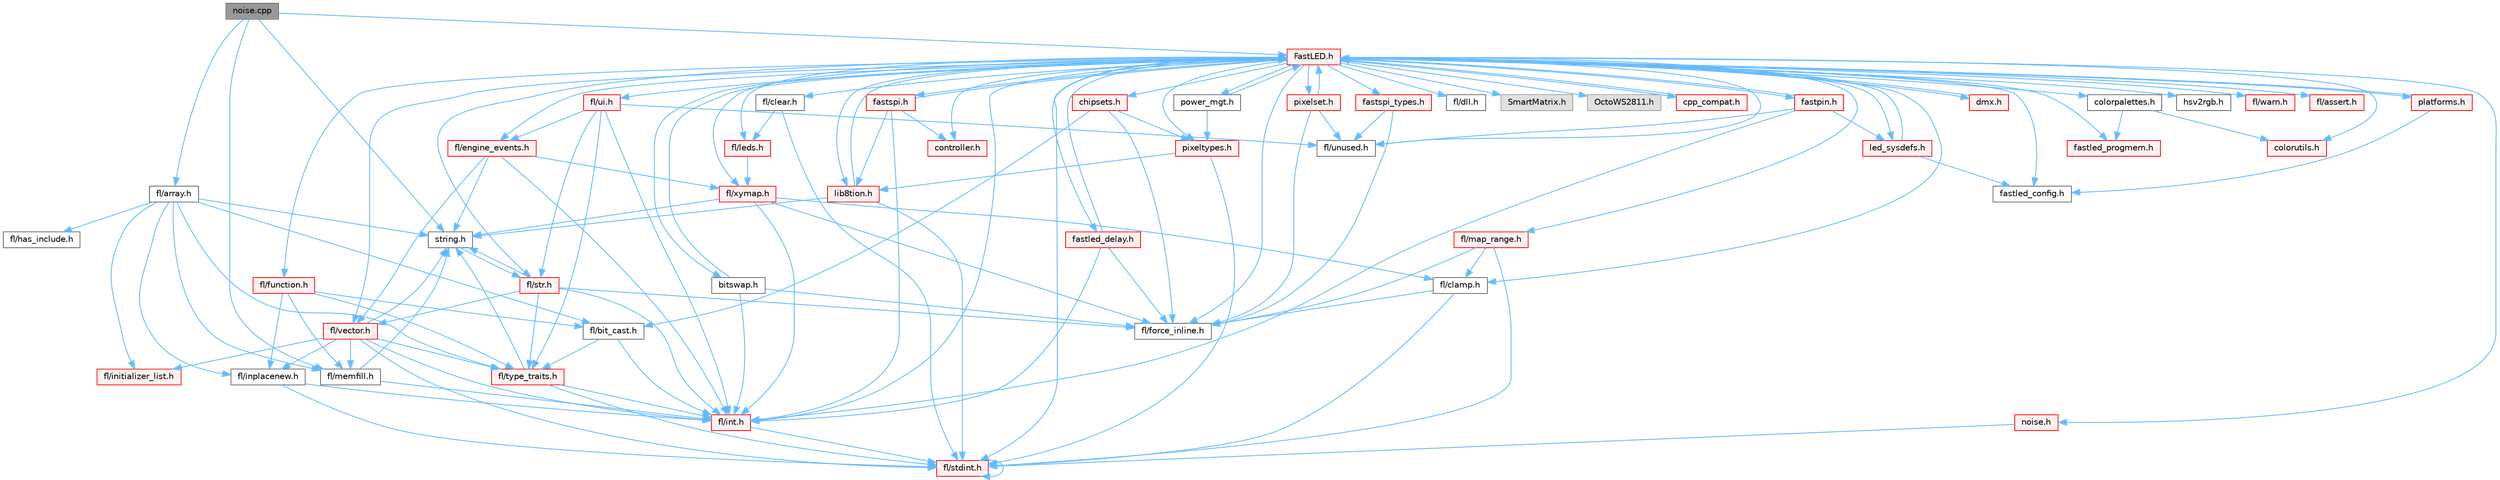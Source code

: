 digraph "noise.cpp"
{
 // INTERACTIVE_SVG=YES
 // LATEX_PDF_SIZE
  bgcolor="transparent";
  edge [fontname=Helvetica,fontsize=10,labelfontname=Helvetica,labelfontsize=10];
  node [fontname=Helvetica,fontsize=10,shape=box,height=0.2,width=0.4];
  Node1 [id="Node000001",label="noise.cpp",height=0.2,width=0.4,color="gray40", fillcolor="grey60", style="filled", fontcolor="black",tooltip="Functions to generate and fill arrays with noise."];
  Node1 -> Node2 [id="edge1_Node000001_Node000002",color="steelblue1",style="solid",tooltip=" "];
  Node2 [id="Node000002",label="string.h",height=0.2,width=0.4,color="grey40", fillcolor="white", style="filled",URL="$da/d66/string_8h.html",tooltip=" "];
  Node2 -> Node3 [id="edge2_Node000002_Node000003",color="steelblue1",style="solid",tooltip=" "];
  Node3 [id="Node000003",label="fl/str.h",height=0.2,width=0.4,color="red", fillcolor="#FFF0F0", style="filled",URL="$d1/d93/str_8h.html",tooltip=" "];
  Node3 -> Node4 [id="edge3_Node000003_Node000004",color="steelblue1",style="solid",tooltip=" "];
  Node4 [id="Node000004",label="fl/int.h",height=0.2,width=0.4,color="red", fillcolor="#FFF0F0", style="filled",URL="$d3/d7e/int_8h.html",tooltip=" "];
  Node4 -> Node5 [id="edge4_Node000004_Node000005",color="steelblue1",style="solid",tooltip=" "];
  Node5 [id="Node000005",label="fl/stdint.h",height=0.2,width=0.4,color="red", fillcolor="#FFF0F0", style="filled",URL="$df/dd8/stdint_8h.html",tooltip=" "];
  Node5 -> Node5 [id="edge5_Node000005_Node000005",color="steelblue1",style="solid",tooltip=" "];
  Node3 -> Node2 [id="edge6_Node000003_Node000002",color="steelblue1",style="solid",tooltip=" "];
  Node3 -> Node16 [id="edge7_Node000003_Node000016",color="steelblue1",style="solid",tooltip=" "];
  Node16 [id="Node000016",label="fl/type_traits.h",height=0.2,width=0.4,color="red", fillcolor="#FFF0F0", style="filled",URL="$df/d63/type__traits_8h.html",tooltip=" "];
  Node16 -> Node2 [id="edge8_Node000016_Node000002",color="steelblue1",style="solid",tooltip=" "];
  Node16 -> Node5 [id="edge9_Node000016_Node000005",color="steelblue1",style="solid",tooltip=" "];
  Node16 -> Node4 [id="edge10_Node000016_Node000004",color="steelblue1",style="solid",tooltip=" "];
  Node3 -> Node46 [id="edge11_Node000003_Node000046",color="steelblue1",style="solid",tooltip=" "];
  Node46 [id="Node000046",label="fl/vector.h",height=0.2,width=0.4,color="red", fillcolor="#FFF0F0", style="filled",URL="$d6/d68/vector_8h.html",tooltip=" "];
  Node46 -> Node5 [id="edge12_Node000046_Node000005",color="steelblue1",style="solid",tooltip=" "];
  Node46 -> Node4 [id="edge13_Node000046_Node000004",color="steelblue1",style="solid",tooltip=" "];
  Node46 -> Node2 [id="edge14_Node000046_Node000002",color="steelblue1",style="solid",tooltip=" "];
  Node46 -> Node25 [id="edge15_Node000046_Node000025",color="steelblue1",style="solid",tooltip=" "];
  Node25 [id="Node000025",label="fl/initializer_list.h",height=0.2,width=0.4,color="red", fillcolor="#FFF0F0", style="filled",URL="$d6/d23/initializer__list_8h.html",tooltip=" "];
  Node46 -> Node31 [id="edge16_Node000046_Node000031",color="steelblue1",style="solid",tooltip=" "];
  Node31 [id="Node000031",label="fl/memfill.h",height=0.2,width=0.4,color="grey40", fillcolor="white", style="filled",URL="$d0/dda/memfill_8h.html",tooltip=" "];
  Node31 -> Node2 [id="edge17_Node000031_Node000002",color="steelblue1",style="solid",tooltip=" "];
  Node31 -> Node4 [id="edge18_Node000031_Node000004",color="steelblue1",style="solid",tooltip=" "];
  Node46 -> Node16 [id="edge19_Node000046_Node000016",color="steelblue1",style="solid",tooltip=" "];
  Node46 -> Node30 [id="edge20_Node000046_Node000030",color="steelblue1",style="solid",tooltip=" "];
  Node30 [id="Node000030",label="fl/inplacenew.h",height=0.2,width=0.4,color="grey40", fillcolor="white", style="filled",URL="$db/d36/inplacenew_8h.html",tooltip=" "];
  Node30 -> Node5 [id="edge21_Node000030_Node000005",color="steelblue1",style="solid",tooltip=" "];
  Node30 -> Node4 [id="edge22_Node000030_Node000004",color="steelblue1",style="solid",tooltip=" "];
  Node3 -> Node12 [id="edge23_Node000003_Node000012",color="steelblue1",style="solid",tooltip=" "];
  Node12 [id="Node000012",label="fl/force_inline.h",height=0.2,width=0.4,color="grey40", fillcolor="white", style="filled",URL="$d4/d64/force__inline_8h.html",tooltip=" "];
  Node1 -> Node51 [id="edge24_Node000001_Node000051",color="steelblue1",style="solid",tooltip=" "];
  Node51 [id="Node000051",label="fl/array.h",height=0.2,width=0.4,color="grey40", fillcolor="white", style="filled",URL="$db/d63/array_8h.html",tooltip=" "];
  Node51 -> Node2 [id="edge25_Node000051_Node000002",color="steelblue1",style="solid",tooltip=" "];
  Node51 -> Node30 [id="edge26_Node000051_Node000030",color="steelblue1",style="solid",tooltip=" "];
  Node51 -> Node31 [id="edge27_Node000051_Node000031",color="steelblue1",style="solid",tooltip=" "];
  Node51 -> Node16 [id="edge28_Node000051_Node000016",color="steelblue1",style="solid",tooltip=" "];
  Node51 -> Node33 [id="edge29_Node000051_Node000033",color="steelblue1",style="solid",tooltip=" "];
  Node33 [id="Node000033",label="fl/bit_cast.h",height=0.2,width=0.4,color="grey40", fillcolor="white", style="filled",URL="$df/d72/bit__cast_8h.html",tooltip=" "];
  Node33 -> Node16 [id="edge30_Node000033_Node000016",color="steelblue1",style="solid",tooltip=" "];
  Node33 -> Node4 [id="edge31_Node000033_Node000004",color="steelblue1",style="solid",tooltip=" "];
  Node51 -> Node25 [id="edge32_Node000051_Node000025",color="steelblue1",style="solid",tooltip=" "];
  Node51 -> Node10 [id="edge33_Node000051_Node000010",color="steelblue1",style="solid",tooltip=" "];
  Node10 [id="Node000010",label="fl/has_include.h",height=0.2,width=0.4,color="grey40", fillcolor="white", style="filled",URL="$da/d99/has__include_8h.html",tooltip=" "];
  Node1 -> Node52 [id="edge34_Node000001_Node000052",color="steelblue1",style="solid",tooltip=" "];
  Node52 [id="Node000052",label="FastLED.h",height=0.2,width=0.4,color="red", fillcolor="#FFF0F0", style="filled",URL="$db/d97/_fast_l_e_d_8h.html",tooltip="central include file for FastLED, defines the CFastLED class/object"];
  Node52 -> Node5 [id="edge35_Node000052_Node000005",color="steelblue1",style="solid",tooltip=" "];
  Node52 -> Node53 [id="edge36_Node000052_Node000053",color="steelblue1",style="solid",tooltip=" "];
  Node53 [id="Node000053",label="fl/dll.h",height=0.2,width=0.4,color="grey40", fillcolor="white", style="filled",URL="$d3/d4b/dll_8h.html",tooltip="FastLED dynamic library interface - lightweight header for external callers."];
  Node52 -> Node54 [id="edge37_Node000052_Node000054",color="steelblue1",style="solid",tooltip=" "];
  Node54 [id="Node000054",label="SmartMatrix.h",height=0.2,width=0.4,color="grey60", fillcolor="#E0E0E0", style="filled",tooltip=" "];
  Node52 -> Node55 [id="edge38_Node000052_Node000055",color="steelblue1",style="solid",tooltip=" "];
  Node55 [id="Node000055",label="OctoWS2811.h",height=0.2,width=0.4,color="grey60", fillcolor="#E0E0E0", style="filled",tooltip=" "];
  Node52 -> Node12 [id="edge39_Node000052_Node000012",color="steelblue1",style="solid",tooltip=" "];
  Node52 -> Node56 [id="edge40_Node000052_Node000056",color="steelblue1",style="solid",tooltip=" "];
  Node56 [id="Node000056",label="cpp_compat.h",height=0.2,width=0.4,color="red", fillcolor="#FFF0F0", style="filled",URL="$d9/d13/cpp__compat_8h.html",tooltip="Compatibility functions based on C++ version."];
  Node56 -> Node52 [id="edge41_Node000056_Node000052",color="steelblue1",style="solid",tooltip=" "];
  Node52 -> Node58 [id="edge42_Node000052_Node000058",color="steelblue1",style="solid",tooltip=" "];
  Node58 [id="Node000058",label="fastled_config.h",height=0.2,width=0.4,color="grey40", fillcolor="white", style="filled",URL="$d5/d11/fastled__config_8h.html",tooltip="Contains definitions that can be used to configure FastLED at compile time."];
  Node52 -> Node59 [id="edge43_Node000052_Node000059",color="steelblue1",style="solid",tooltip=" "];
  Node59 [id="Node000059",label="led_sysdefs.h",height=0.2,width=0.4,color="red", fillcolor="#FFF0F0", style="filled",URL="$d9/d3e/led__sysdefs_8h.html",tooltip="Determines which platform system definitions to include."];
  Node59 -> Node52 [id="edge44_Node000059_Node000052",color="steelblue1",style="solid",tooltip=" "];
  Node59 -> Node58 [id="edge45_Node000059_Node000058",color="steelblue1",style="solid",tooltip=" "];
  Node52 -> Node61 [id="edge46_Node000052_Node000061",color="steelblue1",style="solid",tooltip=" "];
  Node61 [id="Node000061",label="fastled_delay.h",height=0.2,width=0.4,color="red", fillcolor="#FFF0F0", style="filled",URL="$d0/da8/fastled__delay_8h.html",tooltip="Utility functions and classes for managing delay cycles."];
  Node61 -> Node52 [id="edge47_Node000061_Node000052",color="steelblue1",style="solid",tooltip=" "];
  Node61 -> Node12 [id="edge48_Node000061_Node000012",color="steelblue1",style="solid",tooltip=" "];
  Node61 -> Node4 [id="edge49_Node000061_Node000004",color="steelblue1",style="solid",tooltip=" "];
  Node52 -> Node63 [id="edge50_Node000052_Node000063",color="steelblue1",style="solid",tooltip=" "];
  Node63 [id="Node000063",label="bitswap.h",height=0.2,width=0.4,color="grey40", fillcolor="white", style="filled",URL="$de/ded/bitswap_8h.html",tooltip="Functions for doing a rotation of bits/bytes used by parallel output."];
  Node63 -> Node52 [id="edge51_Node000063_Node000052",color="steelblue1",style="solid",tooltip=" "];
  Node63 -> Node12 [id="edge52_Node000063_Node000012",color="steelblue1",style="solid",tooltip=" "];
  Node63 -> Node4 [id="edge53_Node000063_Node000004",color="steelblue1",style="solid",tooltip=" "];
  Node52 -> Node64 [id="edge54_Node000052_Node000064",color="steelblue1",style="solid",tooltip=" "];
  Node64 [id="Node000064",label="controller.h",height=0.2,width=0.4,color="red", fillcolor="#FFF0F0", style="filled",URL="$d2/dd9/controller_8h.html",tooltip="deprecated: base definitions used by led controllers for writing out led data"];
  Node52 -> Node120 [id="edge55_Node000052_Node000120",color="steelblue1",style="solid",tooltip=" "];
  Node120 [id="Node000120",label="fastpin.h",height=0.2,width=0.4,color="red", fillcolor="#FFF0F0", style="filled",URL="$db/d65/fastpin_8h.html",tooltip="Class base definitions for defining fast pin access."];
  Node120 -> Node52 [id="edge56_Node000120_Node000052",color="steelblue1",style="solid",tooltip=" "];
  Node120 -> Node59 [id="edge57_Node000120_Node000059",color="steelblue1",style="solid",tooltip=" "];
  Node120 -> Node32 [id="edge58_Node000120_Node000032",color="steelblue1",style="solid",tooltip=" "];
  Node32 [id="Node000032",label="fl/unused.h",height=0.2,width=0.4,color="grey40", fillcolor="white", style="filled",URL="$d8/d4b/unused_8h.html",tooltip=" "];
  Node120 -> Node4 [id="edge59_Node000120_Node000004",color="steelblue1",style="solid",tooltip=" "];
  Node52 -> Node121 [id="edge60_Node000052_Node000121",color="steelblue1",style="solid",tooltip=" "];
  Node121 [id="Node000121",label="fastspi_types.h",height=0.2,width=0.4,color="red", fillcolor="#FFF0F0", style="filled",URL="$d2/ddb/fastspi__types_8h.html",tooltip="Data types and constants used by SPI interfaces."];
  Node121 -> Node12 [id="edge61_Node000121_Node000012",color="steelblue1",style="solid",tooltip=" "];
  Node121 -> Node32 [id="edge62_Node000121_Node000032",color="steelblue1",style="solid",tooltip=" "];
  Node52 -> Node122 [id="edge63_Node000052_Node000122",color="steelblue1",style="solid",tooltip=" "];
  Node122 [id="Node000122",label="dmx.h",height=0.2,width=0.4,color="red", fillcolor="#FFF0F0", style="filled",URL="$d3/de1/dmx_8h.html",tooltip="Defines the DMX512-based LED controllers."];
  Node122 -> Node52 [id="edge64_Node000122_Node000052",color="steelblue1",style="solid",tooltip=" "];
  Node52 -> Node125 [id="edge65_Node000052_Node000125",color="steelblue1",style="solid",tooltip=" "];
  Node125 [id="Node000125",label="platforms.h",height=0.2,width=0.4,color="red", fillcolor="#FFF0F0", style="filled",URL="$da/dc9/platforms_8h.html",tooltip="Determines which platforms headers to include."];
  Node125 -> Node52 [id="edge66_Node000125_Node000052",color="steelblue1",style="solid",tooltip=" "];
  Node125 -> Node58 [id="edge67_Node000125_Node000058",color="steelblue1",style="solid",tooltip=" "];
  Node52 -> Node74 [id="edge68_Node000052_Node000074",color="steelblue1",style="solid",tooltip=" "];
  Node74 [id="Node000074",label="fastled_progmem.h",height=0.2,width=0.4,color="red", fillcolor="#FFF0F0", style="filled",URL="$df/dab/fastled__progmem_8h.html",tooltip="Wrapper definitions to allow seamless use of PROGMEM in environments that have it."];
  Node52 -> Node67 [id="edge69_Node000052_Node000067",color="steelblue1",style="solid",tooltip=" "];
  Node67 [id="Node000067",label="lib8tion.h",height=0.2,width=0.4,color="red", fillcolor="#FFF0F0", style="filled",URL="$df/da5/lib8tion_8h.html",tooltip="Fast, efficient 8-bit math functions specifically designed for high-performance LED programming."];
  Node67 -> Node52 [id="edge70_Node000067_Node000052",color="steelblue1",style="solid",tooltip=" "];
  Node67 -> Node5 [id="edge71_Node000067_Node000005",color="steelblue1",style="solid",tooltip=" "];
  Node67 -> Node2 [id="edge72_Node000067_Node000002",color="steelblue1",style="solid",tooltip=" "];
  Node52 -> Node66 [id="edge73_Node000052_Node000066",color="steelblue1",style="solid",tooltip=" "];
  Node66 [id="Node000066",label="pixeltypes.h",height=0.2,width=0.4,color="red", fillcolor="#FFF0F0", style="filled",URL="$d2/dba/pixeltypes_8h.html",tooltip="Includes defintions for RGB and HSV pixels."];
  Node66 -> Node5 [id="edge74_Node000066_Node000005",color="steelblue1",style="solid",tooltip=" "];
  Node66 -> Node67 [id="edge75_Node000066_Node000067",color="steelblue1",style="solid",tooltip=" "];
  Node52 -> Node81 [id="edge76_Node000052_Node000081",color="steelblue1",style="solid",tooltip=" "];
  Node81 [id="Node000081",label="hsv2rgb.h",height=0.2,width=0.4,color="grey40", fillcolor="white", style="filled",URL="$de/d9a/hsv2rgb_8h.html",tooltip="Functions to convert from the HSV colorspace to the RGB colorspace."];
  Node52 -> Node127 [id="edge77_Node000052_Node000127",color="steelblue1",style="solid",tooltip=" "];
  Node127 [id="Node000127",label="colorutils.h",height=0.2,width=0.4,color="red", fillcolor="#FFF0F0", style="filled",URL="$d1/dfb/colorutils_8h.html",tooltip=" "];
  Node52 -> Node132 [id="edge78_Node000052_Node000132",color="steelblue1",style="solid",tooltip=" "];
  Node132 [id="Node000132",label="pixelset.h",height=0.2,width=0.4,color="red", fillcolor="#FFF0F0", style="filled",URL="$d4/d46/pixelset_8h.html",tooltip="Declares classes for managing logical groups of LEDs."];
  Node132 -> Node12 [id="edge79_Node000132_Node000012",color="steelblue1",style="solid",tooltip=" "];
  Node132 -> Node32 [id="edge80_Node000132_Node000032",color="steelblue1",style="solid",tooltip=" "];
  Node132 -> Node52 [id="edge81_Node000132_Node000052",color="steelblue1",style="solid",tooltip=" "];
  Node52 -> Node133 [id="edge82_Node000052_Node000133",color="steelblue1",style="solid",tooltip=" "];
  Node133 [id="Node000133",label="colorpalettes.h",height=0.2,width=0.4,color="grey40", fillcolor="white", style="filled",URL="$dc/dcc/colorpalettes_8h.html",tooltip="Declarations for the predefined color palettes supplied by FastLED."];
  Node133 -> Node127 [id="edge83_Node000133_Node000127",color="steelblue1",style="solid",tooltip=" "];
  Node133 -> Node74 [id="edge84_Node000133_Node000074",color="steelblue1",style="solid",tooltip=" "];
  Node52 -> Node134 [id="edge85_Node000052_Node000134",color="steelblue1",style="solid",tooltip=" "];
  Node134 [id="Node000134",label="noise.h",height=0.2,width=0.4,color="red", fillcolor="#FFF0F0", style="filled",URL="$d1/d31/noise_8h.html",tooltip="Functions to generate and fill arrays with noise."];
  Node134 -> Node5 [id="edge86_Node000134_Node000005",color="steelblue1",style="solid",tooltip=" "];
  Node52 -> Node135 [id="edge87_Node000052_Node000135",color="steelblue1",style="solid",tooltip=" "];
  Node135 [id="Node000135",label="power_mgt.h",height=0.2,width=0.4,color="grey40", fillcolor="white", style="filled",URL="$dc/d5b/power__mgt_8h.html",tooltip="Functions to limit the power used by FastLED."];
  Node135 -> Node52 [id="edge88_Node000135_Node000052",color="steelblue1",style="solid",tooltip=" "];
  Node135 -> Node66 [id="edge89_Node000135_Node000066",color="steelblue1",style="solid",tooltip=" "];
  Node52 -> Node136 [id="edge90_Node000052_Node000136",color="steelblue1",style="solid",tooltip=" "];
  Node136 [id="Node000136",label="fastspi.h",height=0.2,width=0.4,color="red", fillcolor="#FFF0F0", style="filled",URL="$d6/ddc/fastspi_8h.html",tooltip="Serial peripheral interface (SPI) definitions per platform."];
  Node136 -> Node52 [id="edge91_Node000136_Node000052",color="steelblue1",style="solid",tooltip=" "];
  Node136 -> Node64 [id="edge92_Node000136_Node000064",color="steelblue1",style="solid",tooltip=" "];
  Node136 -> Node67 [id="edge93_Node000136_Node000067",color="steelblue1",style="solid",tooltip=" "];
  Node136 -> Node4 [id="edge94_Node000136_Node000004",color="steelblue1",style="solid",tooltip=" "];
  Node52 -> Node138 [id="edge95_Node000052_Node000138",color="steelblue1",style="solid",tooltip=" "];
  Node138 [id="Node000138",label="chipsets.h",height=0.2,width=0.4,color="red", fillcolor="#FFF0F0", style="filled",URL="$db/d66/chipsets_8h.html",tooltip="Contains the bulk of the definitions for the various LED chipsets supported."];
  Node138 -> Node66 [id="edge96_Node000138_Node000066",color="steelblue1",style="solid",tooltip=" "];
  Node138 -> Node12 [id="edge97_Node000138_Node000012",color="steelblue1",style="solid",tooltip=" "];
  Node138 -> Node33 [id="edge98_Node000138_Node000033",color="steelblue1",style="solid",tooltip=" "];
  Node52 -> Node96 [id="edge99_Node000052_Node000096",color="steelblue1",style="solid",tooltip=" "];
  Node96 [id="Node000096",label="fl/engine_events.h",height=0.2,width=0.4,color="red", fillcolor="#FFF0F0", style="filled",URL="$db/dc0/engine__events_8h.html",tooltip=" "];
  Node96 -> Node46 [id="edge100_Node000096_Node000046",color="steelblue1",style="solid",tooltip=" "];
  Node96 -> Node117 [id="edge101_Node000096_Node000117",color="steelblue1",style="solid",tooltip=" "];
  Node117 [id="Node000117",label="fl/xymap.h",height=0.2,width=0.4,color="red", fillcolor="#FFF0F0", style="filled",URL="$da/d61/xymap_8h.html",tooltip=" "];
  Node117 -> Node4 [id="edge102_Node000117_Node000004",color="steelblue1",style="solid",tooltip=" "];
  Node117 -> Node12 [id="edge103_Node000117_Node000012",color="steelblue1",style="solid",tooltip=" "];
  Node117 -> Node2 [id="edge104_Node000117_Node000002",color="steelblue1",style="solid",tooltip=" "];
  Node117 -> Node11 [id="edge105_Node000117_Node000011",color="steelblue1",style="solid",tooltip=" "];
  Node11 [id="Node000011",label="fl/clamp.h",height=0.2,width=0.4,color="grey40", fillcolor="white", style="filled",URL="$d6/dd3/clamp_8h.html",tooltip=" "];
  Node11 -> Node5 [id="edge106_Node000011_Node000005",color="steelblue1",style="solid",tooltip=" "];
  Node11 -> Node12 [id="edge107_Node000011_Node000012",color="steelblue1",style="solid",tooltip=" "];
  Node96 -> Node2 [id="edge108_Node000096_Node000002",color="steelblue1",style="solid",tooltip=" "];
  Node96 -> Node4 [id="edge109_Node000096_Node000004",color="steelblue1",style="solid",tooltip=" "];
  Node52 -> Node140 [id="edge110_Node000052_Node000140",color="steelblue1",style="solid",tooltip=" "];
  Node140 [id="Node000140",label="fl/leds.h",height=0.2,width=0.4,color="red", fillcolor="#FFF0F0", style="filled",URL="$da/d78/leds_8h.html",tooltip=" "];
  Node140 -> Node117 [id="edge111_Node000140_Node000117",color="steelblue1",style="solid",tooltip=" "];
  Node52 -> Node4 [id="edge112_Node000052_Node000004",color="steelblue1",style="solid",tooltip=" "];
  Node52 -> Node3 [id="edge113_Node000052_Node000003",color="steelblue1",style="solid",tooltip=" "];
  Node52 -> Node117 [id="edge114_Node000052_Node000117",color="steelblue1",style="solid",tooltip=" "];
  Node52 -> Node11 [id="edge115_Node000052_Node000011",color="steelblue1",style="solid",tooltip=" "];
  Node52 -> Node13 [id="edge116_Node000052_Node000013",color="steelblue1",style="solid",tooltip=" "];
  Node13 [id="Node000013",label="fl/map_range.h",height=0.2,width=0.4,color="red", fillcolor="#FFF0F0", style="filled",URL="$d1/d47/map__range_8h.html",tooltip=" "];
  Node13 -> Node5 [id="edge117_Node000013_Node000005",color="steelblue1",style="solid",tooltip=" "];
  Node13 -> Node11 [id="edge118_Node000013_Node000011",color="steelblue1",style="solid",tooltip=" "];
  Node13 -> Node12 [id="edge119_Node000013_Node000012",color="steelblue1",style="solid",tooltip=" "];
  Node52 -> Node110 [id="edge120_Node000052_Node000110",color="steelblue1",style="solid",tooltip=" "];
  Node110 [id="Node000110",label="fl/warn.h",height=0.2,width=0.4,color="red", fillcolor="#FFF0F0", style="filled",URL="$de/d77/warn_8h.html",tooltip=" "];
  Node52 -> Node100 [id="edge121_Node000052_Node000100",color="steelblue1",style="solid",tooltip=" "];
  Node100 [id="Node000100",label="fl/assert.h",height=0.2,width=0.4,color="red", fillcolor="#FFF0F0", style="filled",URL="$dc/da7/assert_8h.html",tooltip=" "];
  Node52 -> Node32 [id="edge122_Node000052_Node000032",color="steelblue1",style="solid",tooltip=" "];
  Node52 -> Node46 [id="edge123_Node000052_Node000046",color="steelblue1",style="solid",tooltip=" "];
  Node52 -> Node115 [id="edge124_Node000052_Node000115",color="steelblue1",style="solid",tooltip=" "];
  Node115 [id="Node000115",label="fl/function.h",height=0.2,width=0.4,color="red", fillcolor="#FFF0F0", style="filled",URL="$dd/d67/function_8h.html",tooltip=" "];
  Node115 -> Node16 [id="edge125_Node000115_Node000016",color="steelblue1",style="solid",tooltip=" "];
  Node115 -> Node31 [id="edge126_Node000115_Node000031",color="steelblue1",style="solid",tooltip=" "];
  Node115 -> Node30 [id="edge127_Node000115_Node000030",color="steelblue1",style="solid",tooltip=" "];
  Node115 -> Node33 [id="edge128_Node000115_Node000033",color="steelblue1",style="solid",tooltip=" "];
  Node52 -> Node141 [id="edge129_Node000052_Node000141",color="steelblue1",style="solid",tooltip=" "];
  Node141 [id="Node000141",label="fl/clear.h",height=0.2,width=0.4,color="grey40", fillcolor="white", style="filled",URL="$df/db0/clear_8h.html",tooltip=" "];
  Node141 -> Node140 [id="edge130_Node000141_Node000140",color="steelblue1",style="solid",tooltip=" "];
  Node141 -> Node5 [id="edge131_Node000141_Node000005",color="steelblue1",style="solid",tooltip=" "];
  Node52 -> Node142 [id="edge132_Node000052_Node000142",color="steelblue1",style="solid",tooltip=" "];
  Node142 [id="Node000142",label="fl/ui.h",height=0.2,width=0.4,color="red", fillcolor="#FFF0F0", style="filled",URL="$d9/d3b/ui_8h.html",tooltip=" "];
  Node142 -> Node3 [id="edge133_Node000142_Node000003",color="steelblue1",style="solid",tooltip=" "];
  Node142 -> Node4 [id="edge134_Node000142_Node000004",color="steelblue1",style="solid",tooltip=" "];
  Node142 -> Node96 [id="edge135_Node000142_Node000096",color="steelblue1",style="solid",tooltip=" "];
  Node142 -> Node16 [id="edge136_Node000142_Node000016",color="steelblue1",style="solid",tooltip=" "];
  Node142 -> Node32 [id="edge137_Node000142_Node000032",color="steelblue1",style="solid",tooltip=" "];
  Node1 -> Node31 [id="edge138_Node000001_Node000031",color="steelblue1",style="solid",tooltip=" "];
}
